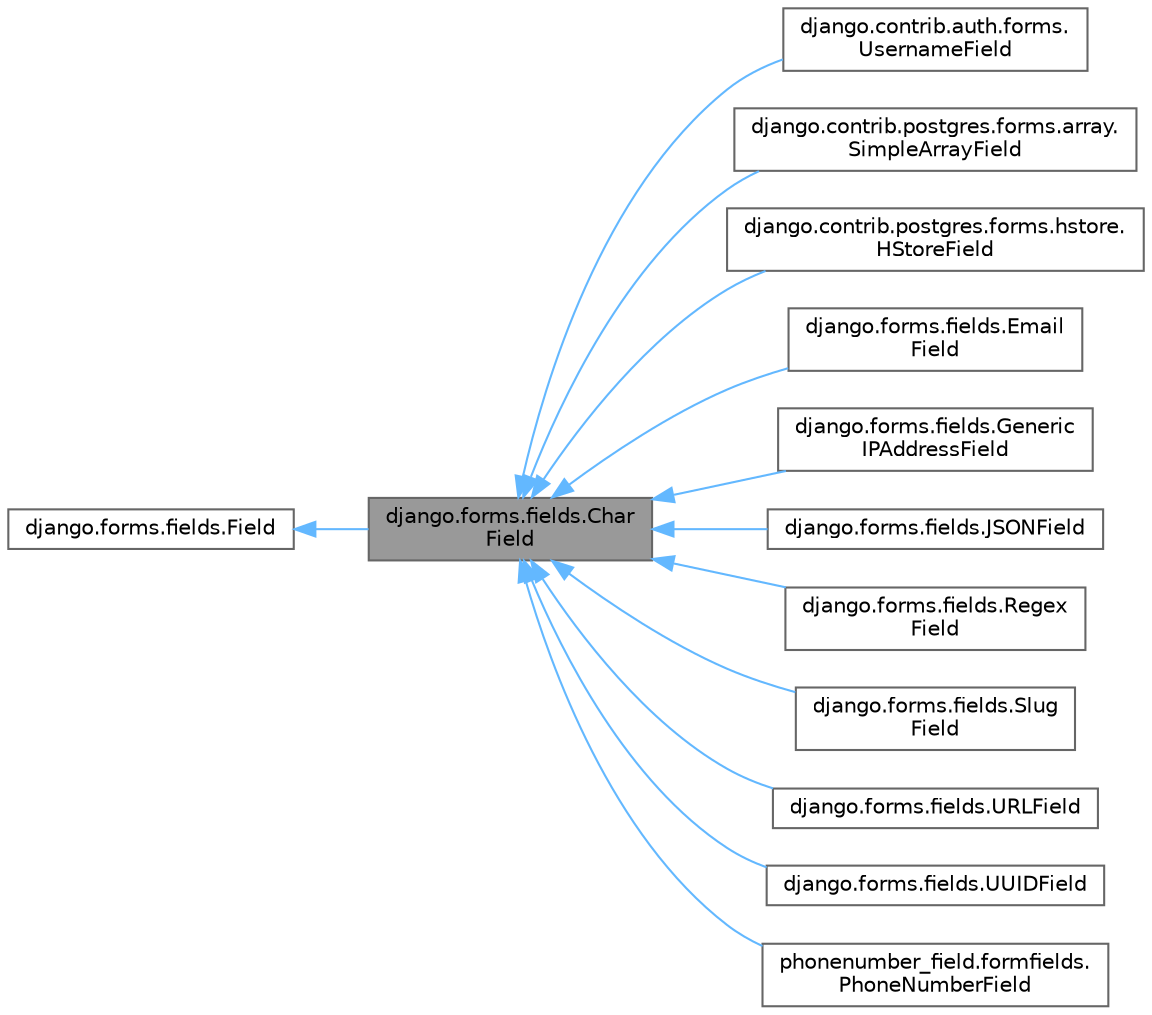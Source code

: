 digraph "django.forms.fields.CharField"
{
 // LATEX_PDF_SIZE
  bgcolor="transparent";
  edge [fontname=Helvetica,fontsize=10,labelfontname=Helvetica,labelfontsize=10];
  node [fontname=Helvetica,fontsize=10,shape=box,height=0.2,width=0.4];
  rankdir="LR";
  Node1 [id="Node000001",label="django.forms.fields.Char\lField",height=0.2,width=0.4,color="gray40", fillcolor="grey60", style="filled", fontcolor="black",tooltip=" "];
  Node2 -> Node1 [id="edge1_Node000001_Node000002",dir="back",color="steelblue1",style="solid",tooltip=" "];
  Node2 [id="Node000002",label="django.forms.fields.Field",height=0.2,width=0.4,color="gray40", fillcolor="white", style="filled",URL="$classdjango_1_1forms_1_1fields_1_1_field.html",tooltip=" "];
  Node1 -> Node3 [id="edge2_Node000001_Node000003",dir="back",color="steelblue1",style="solid",tooltip=" "];
  Node3 [id="Node000003",label="django.contrib.auth.forms.\lUsernameField",height=0.2,width=0.4,color="gray40", fillcolor="white", style="filled",URL="$classdjango_1_1contrib_1_1auth_1_1forms_1_1_username_field.html",tooltip=" "];
  Node1 -> Node4 [id="edge3_Node000001_Node000004",dir="back",color="steelblue1",style="solid",tooltip=" "];
  Node4 [id="Node000004",label="django.contrib.postgres.forms.array.\lSimpleArrayField",height=0.2,width=0.4,color="gray40", fillcolor="white", style="filled",URL="$classdjango_1_1contrib_1_1postgres_1_1forms_1_1array_1_1_simple_array_field.html",tooltip=" "];
  Node1 -> Node5 [id="edge4_Node000001_Node000005",dir="back",color="steelblue1",style="solid",tooltip=" "];
  Node5 [id="Node000005",label="django.contrib.postgres.forms.hstore.\lHStoreField",height=0.2,width=0.4,color="gray40", fillcolor="white", style="filled",URL="$classdjango_1_1contrib_1_1postgres_1_1forms_1_1hstore_1_1_h_store_field.html",tooltip=" "];
  Node1 -> Node6 [id="edge5_Node000001_Node000006",dir="back",color="steelblue1",style="solid",tooltip=" "];
  Node6 [id="Node000006",label="django.forms.fields.Email\lField",height=0.2,width=0.4,color="gray40", fillcolor="white", style="filled",URL="$classdjango_1_1forms_1_1fields_1_1_email_field.html",tooltip=" "];
  Node1 -> Node7 [id="edge6_Node000001_Node000007",dir="back",color="steelblue1",style="solid",tooltip=" "];
  Node7 [id="Node000007",label="django.forms.fields.Generic\lIPAddressField",height=0.2,width=0.4,color="gray40", fillcolor="white", style="filled",URL="$classdjango_1_1forms_1_1fields_1_1_generic_i_p_address_field.html",tooltip=" "];
  Node1 -> Node8 [id="edge7_Node000001_Node000008",dir="back",color="steelblue1",style="solid",tooltip=" "];
  Node8 [id="Node000008",label="django.forms.fields.JSONField",height=0.2,width=0.4,color="gray40", fillcolor="white", style="filled",URL="$classdjango_1_1forms_1_1fields_1_1_j_s_o_n_field.html",tooltip=" "];
  Node1 -> Node9 [id="edge8_Node000001_Node000009",dir="back",color="steelblue1",style="solid",tooltip=" "];
  Node9 [id="Node000009",label="django.forms.fields.Regex\lField",height=0.2,width=0.4,color="gray40", fillcolor="white", style="filled",URL="$classdjango_1_1forms_1_1fields_1_1_regex_field.html",tooltip=" "];
  Node1 -> Node10 [id="edge9_Node000001_Node000010",dir="back",color="steelblue1",style="solid",tooltip=" "];
  Node10 [id="Node000010",label="django.forms.fields.Slug\lField",height=0.2,width=0.4,color="gray40", fillcolor="white", style="filled",URL="$classdjango_1_1forms_1_1fields_1_1_slug_field.html",tooltip=" "];
  Node1 -> Node11 [id="edge10_Node000001_Node000011",dir="back",color="steelblue1",style="solid",tooltip=" "];
  Node11 [id="Node000011",label="django.forms.fields.URLField",height=0.2,width=0.4,color="gray40", fillcolor="white", style="filled",URL="$classdjango_1_1forms_1_1fields_1_1_u_r_l_field.html",tooltip=" "];
  Node1 -> Node12 [id="edge11_Node000001_Node000012",dir="back",color="steelblue1",style="solid",tooltip=" "];
  Node12 [id="Node000012",label="django.forms.fields.UUIDField",height=0.2,width=0.4,color="gray40", fillcolor="white", style="filled",URL="$classdjango_1_1forms_1_1fields_1_1_u_u_i_d_field.html",tooltip=" "];
  Node1 -> Node13 [id="edge12_Node000001_Node000013",dir="back",color="steelblue1",style="solid",tooltip=" "];
  Node13 [id="Node000013",label="phonenumber_field.formfields.\lPhoneNumberField",height=0.2,width=0.4,color="gray40", fillcolor="white", style="filled",URL="$classphonenumber__field_1_1formfields_1_1_phone_number_field.html",tooltip=" "];
}
